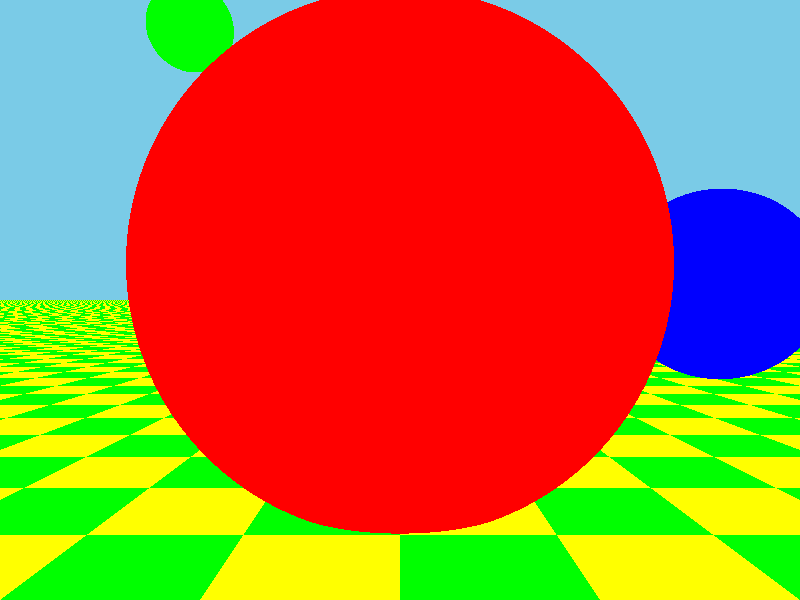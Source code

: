 // This work is licensed under the Creative Commons Attribution 3.0 Unported License.
// To view a copy of this license, visit http://creativecommons.org/licenses/by/3.0/
// or send a letter to Creative Commons, 444 Castro Street, Suite 900, Mountain View,
// California, 94041, USA.

// Persistence Of Vision raytracer sample file.
// File by Dieter Bayer
// This scene shows fog with filter used.
//
// -w320 -h240
// -w800 -h600 +a0.3

#version 3.7;

global_settings {
  assumed_gamma 1
}

#include "colors.inc"

camera {
   location  <0, 20, -100>
   angle 65 // direction <0,  0,    1>
   up        <0,  1,    0>
   right   x*image_width/image_height
}

background { colour SkyBlue }

// Filtering fog
fog {colour rgbft<0.3, 0.5, 0.2, 1.0, 0.0> distance 150}

// Put down the beloved famous raytrace green/yellow checkered floor
plane { y, -10
   pigment {
      checker colour Yellow colour Green
      scale 20
   }
   finish {
      ambient 0.2
      diffuse 0.8
   }
}

sphere { <0, 25, 0>, 40
   pigment {Red}
   finish {
      ambient 0.2
      diffuse 0.6
      phong 1.0
      phong_size 20
   }
}

sphere { <-100, 150, 200>,  20
   pigment {Green}
   finish {
      ambient 0.2
      diffuse 0.6
      phong 1.0
      phong_size 20
   }
}

sphere { <100, 25, 100>, 30
   pigment {Blue}
   finish {
      ambient 0.2
      diffuse 0.6
      phong 1.0
      phong_size 20
   }
}

light_source {<100, 120, 40> colour White}
